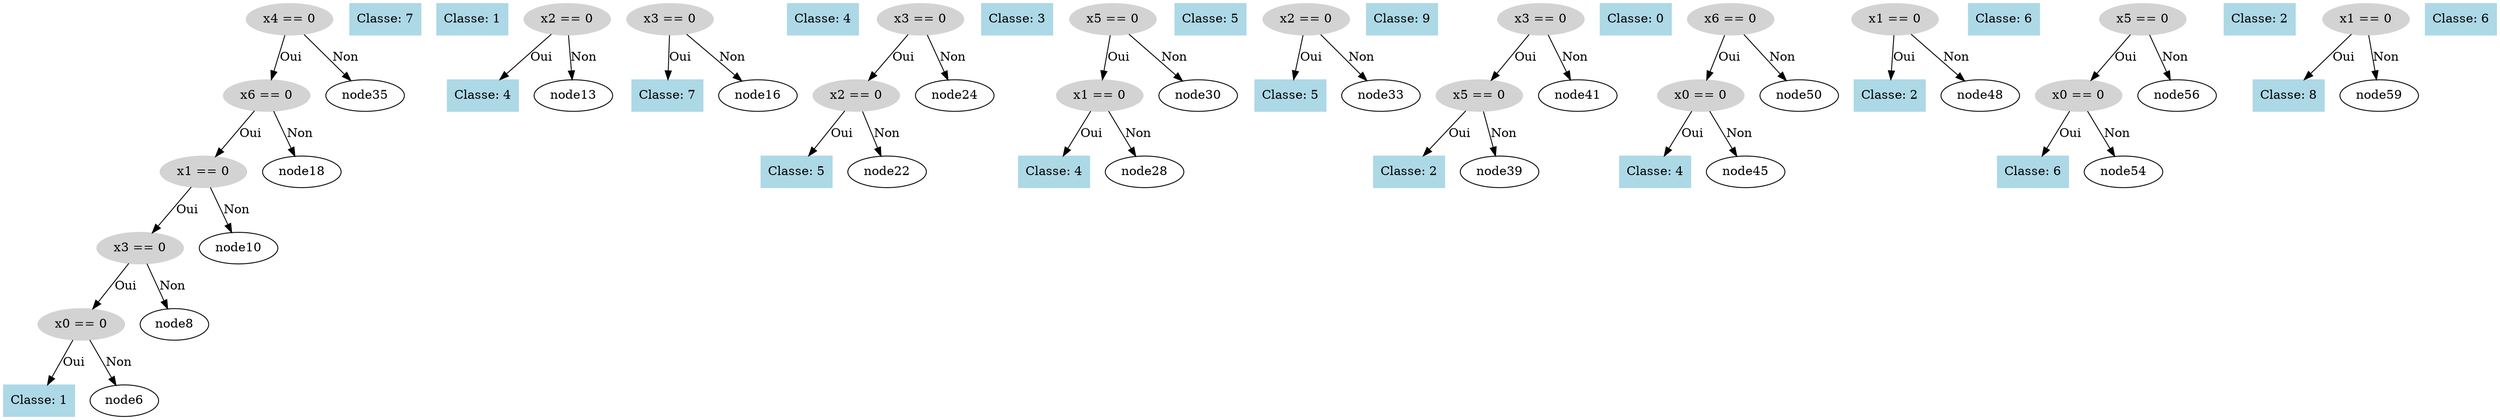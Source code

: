digraph DecisionTree {
  node0 [label="x4 == 0", shape=ellipse, style=filled, color=lightgray];
  node0 -> node1 [label="Oui"];
  node1 [label="x6 == 0", shape=ellipse, style=filled, color=lightgray];
  node1 -> node2 [label="Oui"];
  node2 [label="x1 == 0", shape=ellipse, style=filled, color=lightgray];
  node2 -> node3 [label="Oui"];
  node3 [label="x3 == 0", shape=ellipse, style=filled, color=lightgray];
  node3 -> node4 [label="Oui"];
  node4 [label="x0 == 0", shape=ellipse, style=filled, color=lightgray];
  node4 -> node5 [label="Oui"];
  node5 [label="Classe: 1", shape=box, style=filled, color=lightblue];
  node4 -> node6 [label="Non"];
  node7 [label="Classe: 7", shape=box, style=filled, color=lightblue];
  node3 -> node8 [label="Non"];
  node9 [label="Classe: 1", shape=box, style=filled, color=lightblue];
  node2 -> node10 [label="Non"];
  node11 [label="x2 == 0", shape=ellipse, style=filled, color=lightgray];
  node11 -> node12 [label="Oui"];
  node12 [label="Classe: 4", shape=box, style=filled, color=lightblue];
  node11 -> node13 [label="Non"];
  node14 [label="x3 == 0", shape=ellipse, style=filled, color=lightgray];
  node14 -> node15 [label="Oui"];
  node15 [label="Classe: 7", shape=box, style=filled, color=lightblue];
  node14 -> node16 [label="Non"];
  node17 [label="Classe: 4", shape=box, style=filled, color=lightblue];
  node1 -> node18 [label="Non"];
  node19 [label="x3 == 0", shape=ellipse, style=filled, color=lightgray];
  node19 -> node20 [label="Oui"];
  node20 [label="x2 == 0", shape=ellipse, style=filled, color=lightgray];
  node20 -> node21 [label="Oui"];
  node21 [label="Classe: 5", shape=box, style=filled, color=lightblue];
  node20 -> node22 [label="Non"];
  node23 [label="Classe: 3", shape=box, style=filled, color=lightblue];
  node19 -> node24 [label="Non"];
  node25 [label="x5 == 0", shape=ellipse, style=filled, color=lightgray];
  node25 -> node26 [label="Oui"];
  node26 [label="x1 == 0", shape=ellipse, style=filled, color=lightgray];
  node26 -> node27 [label="Oui"];
  node27 [label="Classe: 4", shape=box, style=filled, color=lightblue];
  node26 -> node28 [label="Non"];
  node29 [label="Classe: 5", shape=box, style=filled, color=lightblue];
  node25 -> node30 [label="Non"];
  node31 [label="x2 == 0", shape=ellipse, style=filled, color=lightgray];
  node31 -> node32 [label="Oui"];
  node32 [label="Classe: 5", shape=box, style=filled, color=lightblue];
  node31 -> node33 [label="Non"];
  node34 [label="Classe: 9", shape=box, style=filled, color=lightblue];
  node0 -> node35 [label="Non"];
  node36 [label="x3 == 0", shape=ellipse, style=filled, color=lightgray];
  node36 -> node37 [label="Oui"];
  node37 [label="x5 == 0", shape=ellipse, style=filled, color=lightgray];
  node37 -> node38 [label="Oui"];
  node38 [label="Classe: 2", shape=box, style=filled, color=lightblue];
  node37 -> node39 [label="Non"];
  node40 [label="Classe: 0", shape=box, style=filled, color=lightblue];
  node36 -> node41 [label="Non"];
  node42 [label="x6 == 0", shape=ellipse, style=filled, color=lightgray];
  node42 -> node43 [label="Oui"];
  node43 [label="x0 == 0", shape=ellipse, style=filled, color=lightgray];
  node43 -> node44 [label="Oui"];
  node44 [label="Classe: 4", shape=box, style=filled, color=lightblue];
  node43 -> node45 [label="Non"];
  node46 [label="x1 == 0", shape=ellipse, style=filled, color=lightgray];
  node46 -> node47 [label="Oui"];
  node47 [label="Classe: 2", shape=box, style=filled, color=lightblue];
  node46 -> node48 [label="Non"];
  node49 [label="Classe: 6", shape=box, style=filled, color=lightblue];
  node42 -> node50 [label="Non"];
  node51 [label="x5 == 0", shape=ellipse, style=filled, color=lightgray];
  node51 -> node52 [label="Oui"];
  node52 [label="x0 == 0", shape=ellipse, style=filled, color=lightgray];
  node52 -> node53 [label="Oui"];
  node53 [label="Classe: 6", shape=box, style=filled, color=lightblue];
  node52 -> node54 [label="Non"];
  node55 [label="Classe: 2", shape=box, style=filled, color=lightblue];
  node51 -> node56 [label="Non"];
  node57 [label="x1 == 0", shape=ellipse, style=filled, color=lightgray];
  node57 -> node58 [label="Oui"];
  node58 [label="Classe: 8", shape=box, style=filled, color=lightblue];
  node57 -> node59 [label="Non"];
  node60 [label="Classe: 6", shape=box, style=filled, color=lightblue];
}
